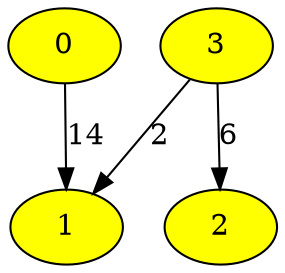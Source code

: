 digraph graphutils
{
  splines=true;
  node [ color = black, fillcolor = white, style = filled ];
  "0" -> "1" [w=14,label=14];
  "0" [fillcolor="#ffff00"];
  "1" [fillcolor="#ffff00"];
  "2" [fillcolor="#ffff00"];
  "3" -> "1" [w=2,label=2];
  "3" -> "2" [w=6,label=6];
  "3" [fillcolor="#ffff00"];
}

